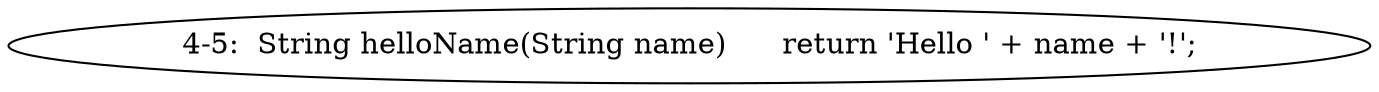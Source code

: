 digraph result_test { 
// graph-vertices
  a1  [label="4-5:  String helloName(String name)	return 'Hello ' + name + '!';"]; 
// graph-edges
}